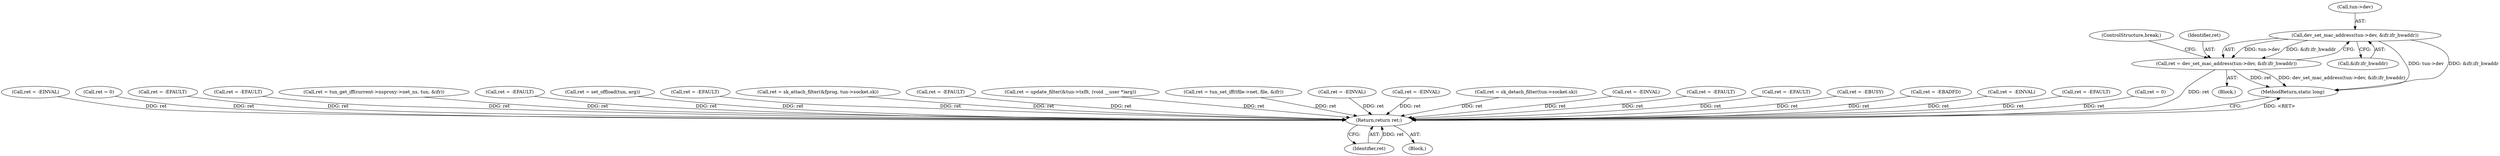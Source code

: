 digraph "0_linux_a117dacde0288f3ec60b6e5bcedae8fa37ee0dfc@pointer" {
"1000464" [label="(Call,dev_set_mac_address(tun->dev, &ifr.ifr_hwaddr))"];
"1000462" [label="(Call,ret = dev_set_mac_address(tun->dev, &ifr.ifr_hwaddr))"];
"1000642" [label="(Return,return ret;)"];
"1000559" [label="(Call,ret = -EINVAL)"];
"1000374" [label="(Call,ret = 0)"];
"1000464" [label="(Call,dev_set_mac_address(tun->dev, &ifr.ifr_hwaddr))"];
"1000490" [label="(Call,ret = -EFAULT)"];
"1000462" [label="(Call,ret = dev_set_mac_address(tun->dev, &ifr.ifr_hwaddr))"];
"1000221" [label="(Call,ret = -EFAULT)"];
"1000246" [label="(Call,ret = tun_get_iff(current->nsproxy->net_ns, tun, &ifr))"];
"1000643" [label="(Identifier,ret)"];
"1000584" [label="(Call,ret = -EFAULT)"];
"1000386" [label="(Call,ret = set_offload(tun, arg))"];
"1000117" [label="(Block,)"];
"1000504" [label="(Call,ret = -EFAULT)"];
"1000596" [label="(Call,ret = sk_attach_filter(&fprog, tun->socket.sk))"];
"1000546" [label="(Call,ret = -EFAULT)"];
"1000468" [label="(Call,&ifr.ifr_hwaddr)"];
"1000406" [label="(Call,ret = update_filter(&tun->txflt, (void __user *)arg))"];
"1000465" [label="(Call,tun->dev)"];
"1000203" [label="(Call,ret = tun_set_iff(tfile->net, file, &ifr))"];
"1000631" [label="(Call,ret = -EINVAL)"];
"1000393" [label="(Call,ret = -EINVAL)"];
"1000621" [label="(Call,ret = sk_detach_filter(tun->socket.sk))"];
"1000608" [label="(Call,ret = -EINVAL)"];
"1000266" [label="(Call,ret = -EFAULT)"];
"1000472" [label="(ControlStructure,break;)"];
"1000532" [label="(Call,ret = -EFAULT)"];
"1000244" [label="(Block,)"];
"1000350" [label="(Call,ret = -EBUSY)"];
"1000226" [label="(Call,ret = -EBADFD)"];
"1000463" [label="(Identifier,ret)"];
"1000642" [label="(Return,return ret;)"];
"1000571" [label="(Call,ret = -EINVAL)"];
"1000447" [label="(Call,ret = -EFAULT)"];
"1000644" [label="(MethodReturn,static long)"];
"1000239" [label="(Call,ret = 0)"];
"1000464" -> "1000462"  [label="AST: "];
"1000464" -> "1000468"  [label="CFG: "];
"1000465" -> "1000464"  [label="AST: "];
"1000468" -> "1000464"  [label="AST: "];
"1000462" -> "1000464"  [label="CFG: "];
"1000464" -> "1000644"  [label="DDG: tun->dev"];
"1000464" -> "1000644"  [label="DDG: &ifr.ifr_hwaddr"];
"1000464" -> "1000462"  [label="DDG: tun->dev"];
"1000464" -> "1000462"  [label="DDG: &ifr.ifr_hwaddr"];
"1000462" -> "1000244"  [label="AST: "];
"1000463" -> "1000462"  [label="AST: "];
"1000472" -> "1000462"  [label="CFG: "];
"1000462" -> "1000644"  [label="DDG: ret"];
"1000462" -> "1000644"  [label="DDG: dev_set_mac_address(tun->dev, &ifr.ifr_hwaddr)"];
"1000462" -> "1000642"  [label="DDG: ret"];
"1000642" -> "1000117"  [label="AST: "];
"1000642" -> "1000643"  [label="CFG: "];
"1000643" -> "1000642"  [label="AST: "];
"1000644" -> "1000642"  [label="CFG: "];
"1000642" -> "1000644"  [label="DDG: <RET>"];
"1000643" -> "1000642"  [label="DDG: ret"];
"1000532" -> "1000642"  [label="DDG: ret"];
"1000350" -> "1000642"  [label="DDG: ret"];
"1000631" -> "1000642"  [label="DDG: ret"];
"1000596" -> "1000642"  [label="DDG: ret"];
"1000239" -> "1000642"  [label="DDG: ret"];
"1000266" -> "1000642"  [label="DDG: ret"];
"1000386" -> "1000642"  [label="DDG: ret"];
"1000571" -> "1000642"  [label="DDG: ret"];
"1000504" -> "1000642"  [label="DDG: ret"];
"1000546" -> "1000642"  [label="DDG: ret"];
"1000447" -> "1000642"  [label="DDG: ret"];
"1000608" -> "1000642"  [label="DDG: ret"];
"1000203" -> "1000642"  [label="DDG: ret"];
"1000559" -> "1000642"  [label="DDG: ret"];
"1000621" -> "1000642"  [label="DDG: ret"];
"1000393" -> "1000642"  [label="DDG: ret"];
"1000374" -> "1000642"  [label="DDG: ret"];
"1000226" -> "1000642"  [label="DDG: ret"];
"1000406" -> "1000642"  [label="DDG: ret"];
"1000221" -> "1000642"  [label="DDG: ret"];
"1000490" -> "1000642"  [label="DDG: ret"];
"1000584" -> "1000642"  [label="DDG: ret"];
"1000246" -> "1000642"  [label="DDG: ret"];
}
